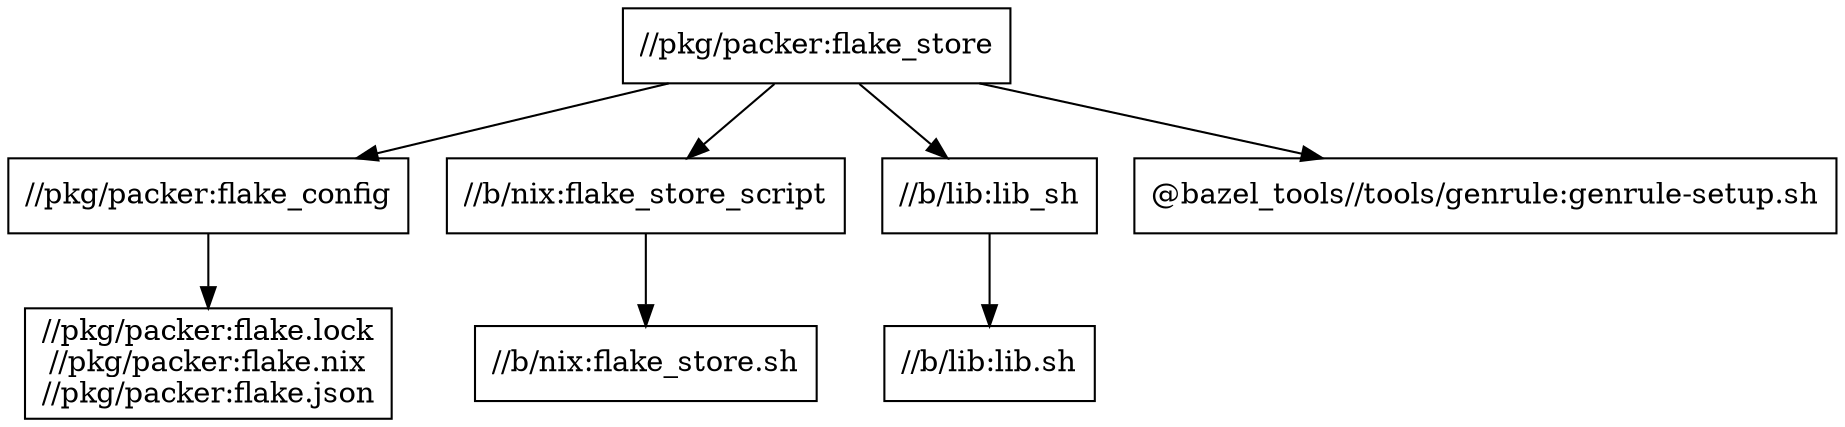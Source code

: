 digraph mygraph {
  node [shape=box];
  "//pkg/packer:flake_store"
  "//pkg/packer:flake_store" -> "//pkg/packer:flake_config"
  "//pkg/packer:flake_store" -> "//b/nix:flake_store_script"
  "//pkg/packer:flake_store" -> "//b/lib:lib_sh"
  "//pkg/packer:flake_store" -> "@bazel_tools//tools/genrule:genrule-setup.sh"
  "//b/lib:lib_sh"
  "//b/lib:lib_sh" -> "//b/lib:lib.sh"
  "//b/lib:lib.sh"
  "//b/nix:flake_store_script"
  "//b/nix:flake_store_script" -> "//b/nix:flake_store.sh"
  "//pkg/packer:flake_config"
  "//pkg/packer:flake_config" -> "//pkg/packer:flake.lock\n//pkg/packer:flake.nix\n//pkg/packer:flake.json"
  "//pkg/packer:flake.lock\n//pkg/packer:flake.nix\n//pkg/packer:flake.json"
  "//b/nix:flake_store.sh"
  "@bazel_tools//tools/genrule:genrule-setup.sh"
}
